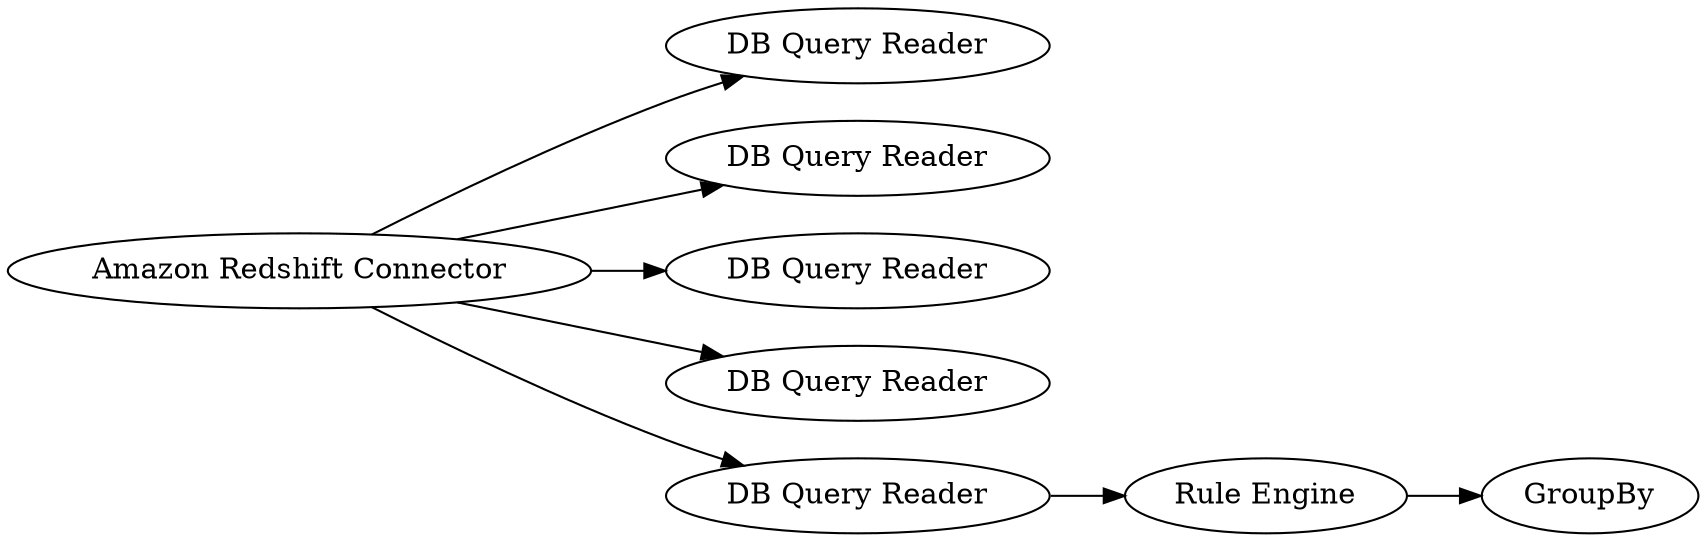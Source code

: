 digraph {
	5 [label="Amazon Redshift Connector"]
	6 [label="DB Query Reader"]
	13 [label="DB Query Reader"]
	57 [label="DB Query Reader"]
	63 [label="DB Query Reader"]
	64 [label="DB Query Reader"]
	66 [label="Rule Engine"]
	67 [label=GroupBy]
	5 -> 6
	5 -> 13
	5 -> 63
	5 -> 57
	5 -> 64
	64 -> 66
	66 -> 67
	rankdir=LR
}
